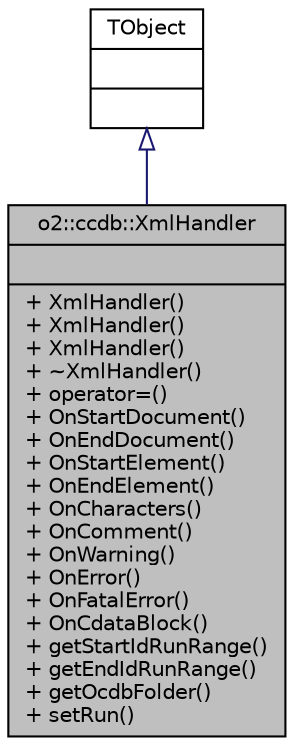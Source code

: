 digraph "o2::ccdb::XmlHandler"
{
 // INTERACTIVE_SVG=YES
  bgcolor="transparent";
  edge [fontname="Helvetica",fontsize="10",labelfontname="Helvetica",labelfontsize="10"];
  node [fontname="Helvetica",fontsize="10",shape=record];
  Node1 [label="{o2::ccdb::XmlHandler\n||+ XmlHandler()\l+ XmlHandler()\l+ XmlHandler()\l+ ~XmlHandler()\l+ operator=()\l+ OnStartDocument()\l+ OnEndDocument()\l+ OnStartElement()\l+ OnEndElement()\l+ OnCharacters()\l+ OnComment()\l+ OnWarning()\l+ OnError()\l+ OnFatalError()\l+ OnCdataBlock()\l+ getStartIdRunRange()\l+ getEndIdRunRange()\l+ getOcdbFolder()\l+ setRun()\l}",height=0.2,width=0.4,color="black", fillcolor="grey75", style="filled" fontcolor="black"];
  Node2 -> Node1 [dir="back",color="midnightblue",fontsize="10",style="solid",arrowtail="onormal",fontname="Helvetica"];
  Node2 [label="{TObject\n||}",height=0.2,width=0.4,color="black",URL="$d5/d0f/classTObject.html"];
}
